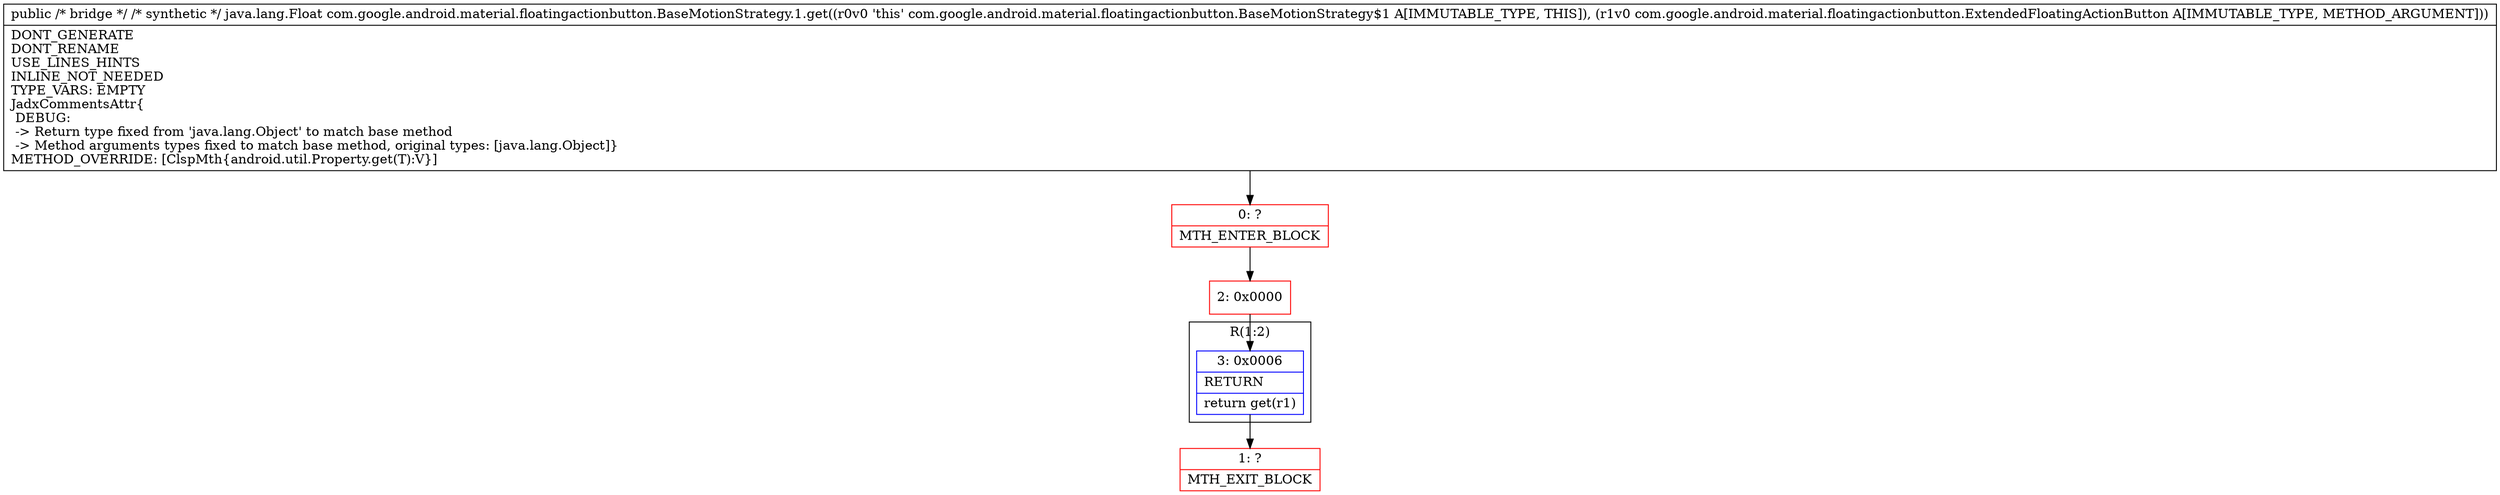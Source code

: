 digraph "CFG forcom.google.android.material.floatingactionbutton.BaseMotionStrategy.1.get(Ljava\/lang\/Object;)Ljava\/lang\/Object;" {
subgraph cluster_Region_1490529852 {
label = "R(1:2)";
node [shape=record,color=blue];
Node_3 [shape=record,label="{3\:\ 0x0006|RETURN\l|return get(r1)\l}"];
}
Node_0 [shape=record,color=red,label="{0\:\ ?|MTH_ENTER_BLOCK\l}"];
Node_2 [shape=record,color=red,label="{2\:\ 0x0000}"];
Node_1 [shape=record,color=red,label="{1\:\ ?|MTH_EXIT_BLOCK\l}"];
MethodNode[shape=record,label="{public \/* bridge *\/ \/* synthetic *\/ java.lang.Float com.google.android.material.floatingactionbutton.BaseMotionStrategy.1.get((r0v0 'this' com.google.android.material.floatingactionbutton.BaseMotionStrategy$1 A[IMMUTABLE_TYPE, THIS]), (r1v0 com.google.android.material.floatingactionbutton.ExtendedFloatingActionButton A[IMMUTABLE_TYPE, METHOD_ARGUMENT]))  | DONT_GENERATE\lDONT_RENAME\lUSE_LINES_HINTS\lINLINE_NOT_NEEDED\lTYPE_VARS: EMPTY\lJadxCommentsAttr\{\l DEBUG: \l \-\> Return type fixed from 'java.lang.Object' to match base method\l \-\> Method arguments types fixed to match base method, original types: [java.lang.Object]\}\lMETHOD_OVERRIDE: [ClspMth\{android.util.Property.get(T):V\}]\l}"];
MethodNode -> Node_0;Node_3 -> Node_1;
Node_0 -> Node_2;
Node_2 -> Node_3;
}

